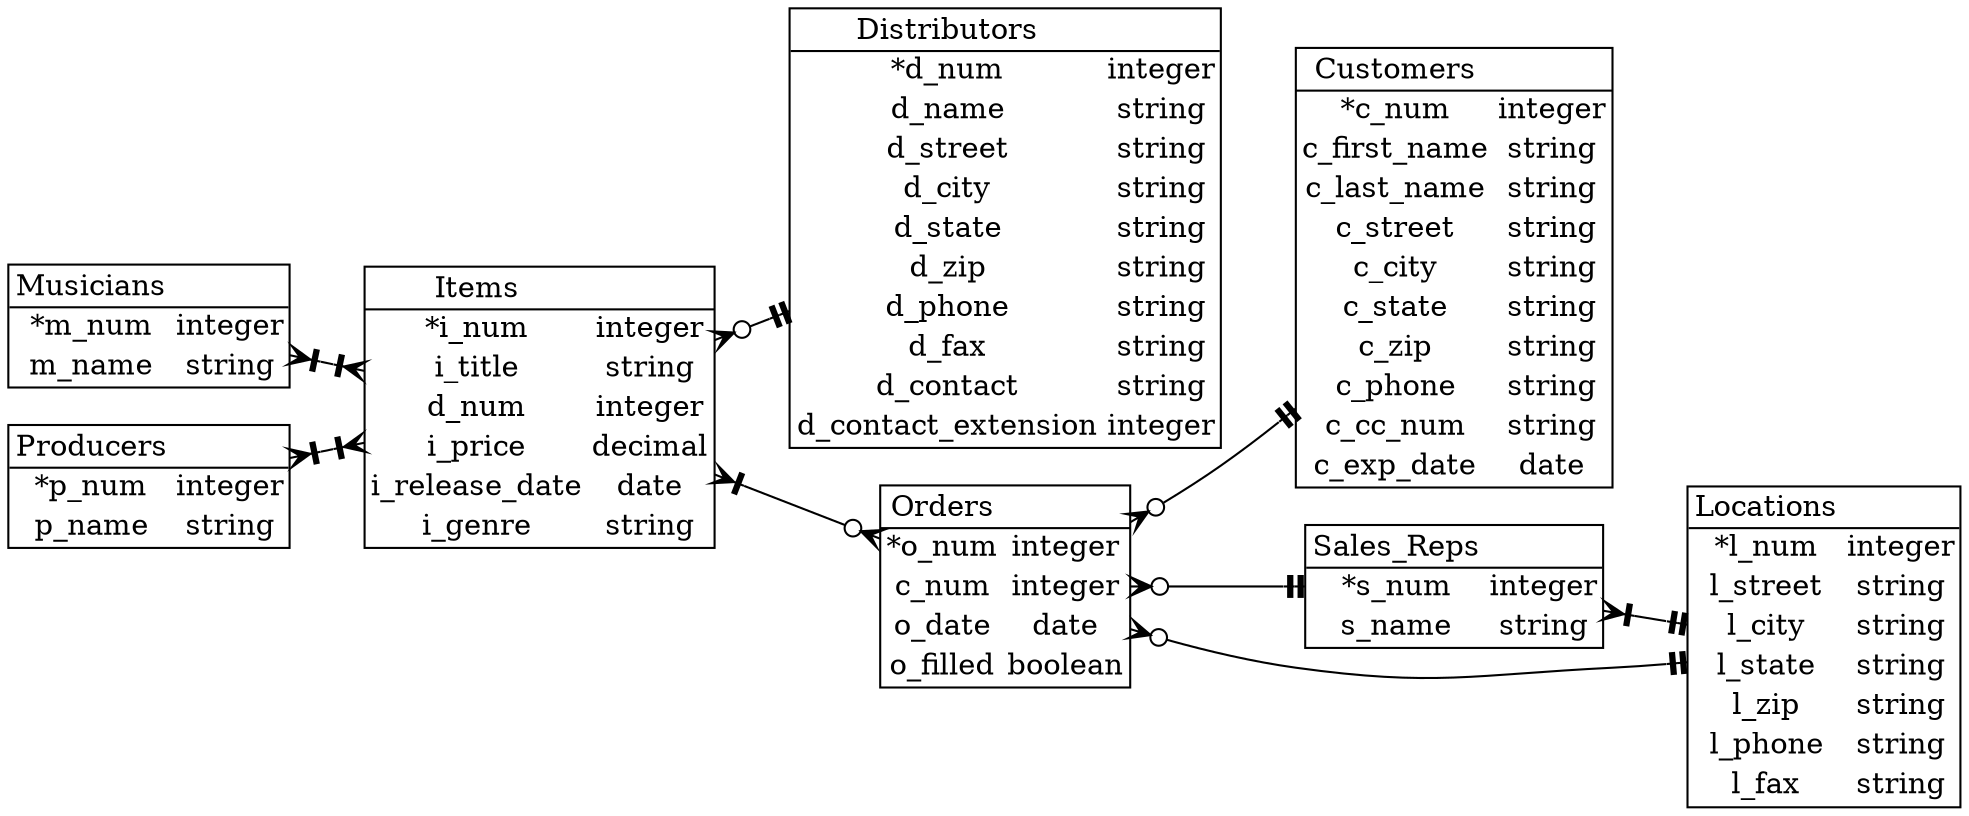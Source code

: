 #!/usr/bin/env dot -Tpng -O

digraph ProAudio {
	rankdir="LR";

	Customers [shape="plain",
		  label=<<table cellspacing="0"
			  cellborder="0">
			  <tr><td>Customers</td></tr>
			  <hr/>
			  <tr><td>*c_num</td><td>integer</td></tr>
			  <tr><td>c_first_name</td><td>string</td></tr>
			  <tr><td>c_last_name</td><td>string</td></tr>
			  <tr><td>c_street</td><td>string</td></tr>
			  <tr><td>c_city</td><td>string</td></tr>
			  <tr><td>c_state</td><td>string</td></tr>
			  <tr><td>c_zip</td><td>string</td></tr>
			  <tr><td>c_phone</td><td>string</td></tr>
			  <tr><td>c_cc_num</td><td>string</td></tr>
			  <tr><td>c_exp_date</td><td>date</td></tr>
			  </table>>
	];

	Distributors [shape="plain",
		     label=<<table cellspacing="0"
			     cellborder="0">
			     <tr><td>Distributors</td></tr>
			     <hr/>
			     <tr><td>*d_num</td><td>integer</td></tr>
			     <tr><td>d_name</td><td>string</td></tr>
			     <tr><td>d_street</td><td>string</td></tr>
			     <tr><td>d_city</td><td>string</td></tr>
			     <tr><td>d_state</td><td>string</td></tr>
			     <tr><td>d_zip</td><td>string</td></tr>
			     <tr><td>d_phone</td><td>string</td></tr>
			     <tr><td>d_fax</td><td>string</td></tr>
			     <tr><td>d_contact</td><td>string</td></tr>
			     <tr><td>d_contact_extension</td><td>integer</td></tr>
			     </table>>
	];

	Orders [shape="plain",
	       label=<<table cellspacing="0"
		       cellborder="0">
		       <tr><td>Orders</td></tr>
		       <hr/>
		       <tr><td>*o_num</td><td>integer</td></tr>
		       <tr><td>c_num</td><td>integer</td></tr>
		       <tr><td>o_date</td><td>date</td></tr>
		       <tr><td>o_filled</td><td>boolean</td></tr>
		       </table>>
	];

	Orders -> Customers [dir="both", arrowhead="teetee",
	       arrowtail="crowodot"];

	Items [shape="plain",
	      label=<<table cellspacing="0"
		      cellborder="0">
		      <tr><td>Items</td></tr>
		      <hr/>
		      <tr><td>*i_num</td><td>integer</td></tr>
		      <tr><td>i_title</td><td>string</td></tr>
		      <tr><td>d_num</td><td>integer</td></tr>
		      <tr><td>i_price</td><td>decimal</td></tr>
		      <tr><td>i_release_date</td><td>date</td></tr>
		      <tr><td>i_genre</td><td>string</td></tr>
		      </table>>
	];

	Items -> Orders [dir="both", arrowhead="crowodot",
	      arrowtail="crowtee"];

	Items -> Distributors [dir="both", arrowhead="teetee",
	      arrowtail="crowodot"];

	Musicians [shape="plain",
		  label=<<table cellspacing="0"
			  cellborder="0">
			  <tr><td>Musicians</td></tr>
			  <hr/>
			  <tr><td>*m_num</td><td>integer</td></tr>
			  <tr><td>m_name</td><td>string</td></tr>
			  </table>>
	];

	Musicians -> Items [dir="both", arrowhead="crowtee",
		  arrowtail="crowtee"];

	Producers [shape="plain",
		  label=<<table cellspacing="0"
			  cellborder="0">
			  <tr><td>Producers</td></tr>
			  <hr/>
			  <tr><td>*p_num</td><td>integer</td></tr>
			  <tr><td>p_name</td><td>string</td></tr>
			  </table>>
	];

	Producers -> Items [dir="both", arrowhead="crowtee",
		  arrowtail="crowtee"];

	Sales_Reps [shape="plain",
		   label=<<table cellspacing="0"
			   cellborder="0">
			   <tr><td>Sales_Reps</td></tr>
			   <hr/>
			   <tr><td>*s_num</td><td>integer</td></tr>
			   <tr><td>s_name</td><td>string</td></tr>
			   </table>>
	];

	Locations [shape="plain",
		  label=<<table cellspacing="0"
			  cellborder="0">
			  <tr><td>Locations</td></tr>
			  <hr/>
			  <tr><td>*l_num</td><td>integer</td></tr>
			  <tr><td>l_street</td><td>string</td></tr>
			  <tr><td>l_city</td><td>string</td></tr>
			  <tr><td>l_state</td><td>string</td></tr>
			  <tr><td>l_zip</td><td>string</td></tr>
			  <tr><td>l_phone</td><td>string</td></tr>
			  <tr><td>l_fax</td><td>string</td></tr>
			  </table>>
	];

	Sales_Reps -> Locations [dir="both", arrowhead="teetee",
		   arrowtail="crowtee"];

	Orders -> {Locations, Sales_Reps} [dir="both",
	       arrowtail="crowodot", arrowhead="teetee"];

}

//<> [shape="plain",
//label=<<table cellspacing="0"
//cellborder="0">
//<tr><td><></td></tr>
//<hr/>
//<tr><td><></td></tr>
//</table>>
//];
